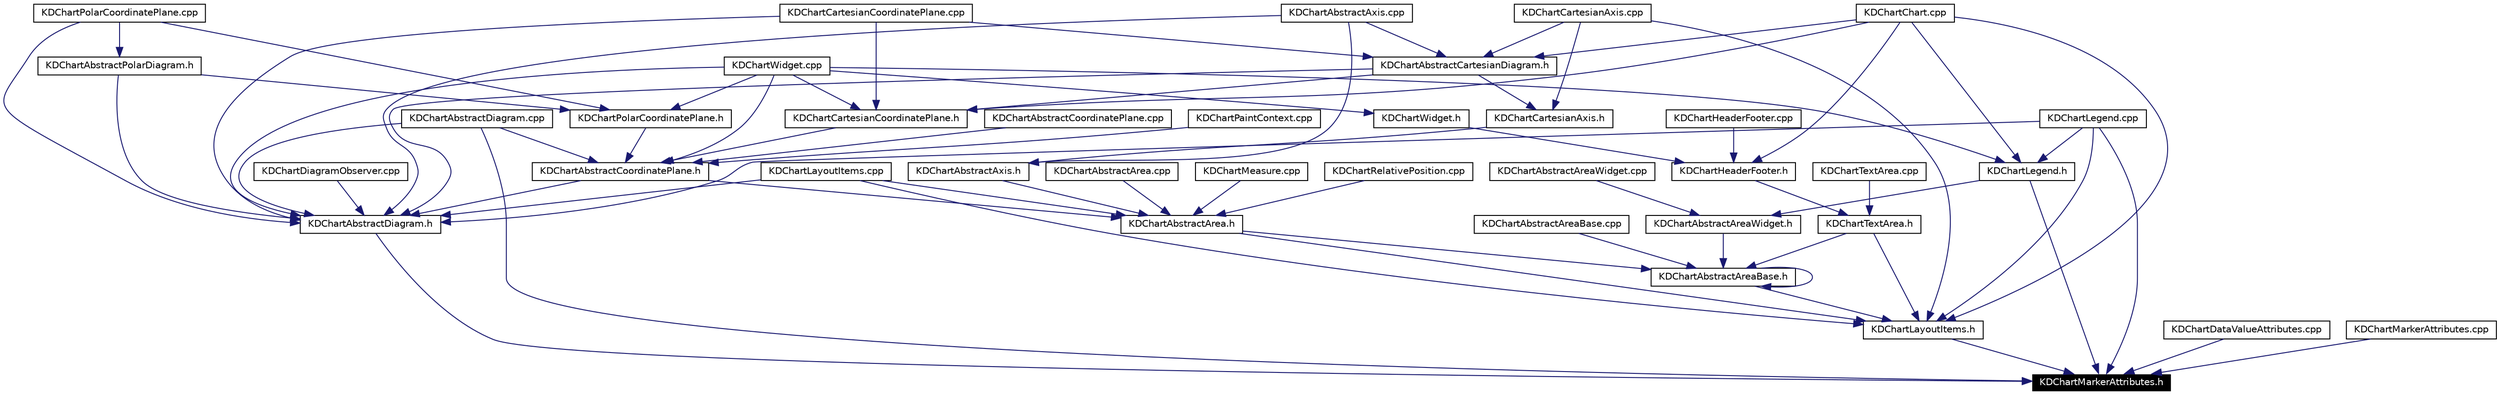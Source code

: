 digraph G
{
  edge [fontname="Helvetica",fontsize=10,labelfontname="Helvetica",labelfontsize=10];
  node [fontname="Helvetica",fontsize=10,shape=record];
  Node2165 [label="KDChartMarkerAttributes.h",height=0.2,width=0.4,color="white", fillcolor="black", style="filled" fontcolor="white"];
  Node2166 -> Node2165 [color="midnightblue",fontsize=10,style="solid",fontname="Helvetica"];
  Node2166 [label="KDChartLayoutItems.h",height=0.2,width=0.4,color="black",URL="$_k_d_chart_layout_items_8h.html"];
  Node2167 -> Node2166 [color="midnightblue",fontsize=10,style="solid",fontname="Helvetica"];
  Node2167 [label="KDChartAbstractAreaBase.h",height=0.2,width=0.4,color="black",URL="$_k_d_chart_abstract_area_base_8h.html"];
  Node2168 -> Node2167 [color="midnightblue",fontsize=10,style="solid",fontname="Helvetica"];
  Node2168 [label="KDChartAbstractArea.h",height=0.2,width=0.4,color="black",URL="$_k_d_chart_abstract_area_8h.html"];
  Node2169 -> Node2168 [color="midnightblue",fontsize=10,style="solid",fontname="Helvetica"];
  Node2169 [label="KDChartAbstractArea.cpp",height=0.2,width=0.4,color="black",URL="$_k_d_chart_abstract_area_8cpp.html"];
  Node2170 -> Node2168 [color="midnightblue",fontsize=10,style="solid",fontname="Helvetica"];
  Node2170 [label="KDChartAbstractAxis.h",height=0.2,width=0.4,color="black",URL="$_k_d_chart_abstract_axis_8h.html"];
  Node2171 -> Node2170 [color="midnightblue",fontsize=10,style="solid",fontname="Helvetica"];
  Node2171 [label="KDChartAbstractAxis.cpp",height=0.2,width=0.4,color="black",URL="$_k_d_chart_abstract_axis_8cpp.html"];
  Node2172 -> Node2170 [color="midnightblue",fontsize=10,style="solid",fontname="Helvetica"];
  Node2172 [label="KDChartCartesianAxis.h",height=0.2,width=0.4,color="black",URL="$_k_d_chart_cartesian_axis_8h.html"];
  Node2173 -> Node2172 [color="midnightblue",fontsize=10,style="solid",fontname="Helvetica"];
  Node2173 [label="KDChartAbstractCartesianDiagram.h",height=0.2,width=0.4,color="black",URL="$_k_d_chart_abstract_cartesian_diagram_8h.html"];
  Node2171 -> Node2173 [color="midnightblue",fontsize=10,style="solid",fontname="Helvetica"];
  Node2177 -> Node2173 [color="midnightblue",fontsize=10,style="solid",fontname="Helvetica"];
  Node2177 [label="KDChartCartesianAxis.cpp",height=0.2,width=0.4,color="black",URL="$_k_d_chart_cartesian_axis_8cpp.html"];
  Node2180 -> Node2173 [color="midnightblue",fontsize=10,style="solid",fontname="Helvetica"];
  Node2180 [label="KDChartCartesianCoordinatePlane.cpp",height=0.2,width=0.4,color="black",URL="$_k_d_chart_cartesian_coordinate_plane_8cpp.html"];
  Node2181 -> Node2173 [color="midnightblue",fontsize=10,style="solid",fontname="Helvetica"];
  Node2181 [label="KDChartChart.cpp",height=0.2,width=0.4,color="black",URL="$_k_d_chart_chart_8cpp.html"];
  Node2177 -> Node2172 [color="midnightblue",fontsize=10,style="solid",fontname="Helvetica"];
  Node2183 -> Node2168 [color="midnightblue",fontsize=10,style="solid",fontname="Helvetica"];
  Node2183 [label="KDChartAbstractCoordinatePlane.h",height=0.2,width=0.4,color="black",URL="$_k_d_chart_abstract_coordinate_plane_8h.html"];
  Node2184 -> Node2183 [color="midnightblue",fontsize=10,style="solid",fontname="Helvetica"];
  Node2184 [label="KDChartCartesianCoordinatePlane.h",height=0.2,width=0.4,color="black",URL="$_k_d_chart_cartesian_coordinate_plane_8h.html"];
  Node2173 -> Node2184 [color="midnightblue",fontsize=10,style="solid",fontname="Helvetica"];
  Node2180 -> Node2184 [color="midnightblue",fontsize=10,style="solid",fontname="Helvetica"];
  Node2181 -> Node2184 [color="midnightblue",fontsize=10,style="solid",fontname="Helvetica"];
  Node2179 -> Node2184 [color="midnightblue",fontsize=10,style="solid",fontname="Helvetica"];
  Node2179 [label="KDChartWidget.cpp",height=0.2,width=0.4,color="black",URL="$_k_d_chart_widget_8cpp.html"];
  Node2185 -> Node2183 [color="midnightblue",fontsize=10,style="solid",fontname="Helvetica"];
  Node2185 [label="KDChartAbstractCoordinatePlane.cpp",height=0.2,width=0.4,color="black",URL="$_k_d_chart_abstract_coordinate_plane_8cpp.html"];
  Node2186 -> Node2183 [color="midnightblue",fontsize=10,style="solid",fontname="Helvetica"];
  Node2186 [label="KDChartAbstractDiagram.cpp",height=0.2,width=0.4,color="black",URL="$_k_d_chart_abstract_diagram_8cpp.html"];
  Node2187 -> Node2183 [color="midnightblue",fontsize=10,style="solid",fontname="Helvetica"];
  Node2187 [label="KDChartPolarCoordinatePlane.h",height=0.2,width=0.4,color="black",URL="$_k_d_chart_polar_coordinate_plane_8h.html"];
  Node2188 -> Node2187 [color="midnightblue",fontsize=10,style="solid",fontname="Helvetica"];
  Node2188 [label="KDChartAbstractPolarDiagram.h",height=0.2,width=0.4,color="black",URL="$_k_d_chart_abstract_polar_diagram_8h.html"];
  Node2196 -> Node2188 [color="midnightblue",fontsize=10,style="solid",fontname="Helvetica"];
  Node2196 [label="KDChartPolarCoordinatePlane.cpp",height=0.2,width=0.4,color="black",URL="$_k_d_chart_polar_coordinate_plane_8cpp.html"];
  Node2196 -> Node2187 [color="midnightblue",fontsize=10,style="solid",fontname="Helvetica"];
  Node2179 -> Node2187 [color="midnightblue",fontsize=10,style="solid",fontname="Helvetica"];
  Node2199 -> Node2183 [color="midnightblue",fontsize=10,style="solid",fontname="Helvetica"];
  Node2199 [label="KDChartPaintContext.cpp",height=0.2,width=0.4,color="black",URL="$_k_d_chart_paint_context_8cpp.html"];
  Node2179 -> Node2183 [color="midnightblue",fontsize=10,style="solid",fontname="Helvetica"];
  Node2200 -> Node2168 [color="midnightblue",fontsize=10,style="solid",fontname="Helvetica"];
  Node2200 [label="KDChartLayoutItems.cpp",height=0.2,width=0.4,color="black",URL="$_k_d_chart_layout_items_8cpp.html"];
  Node2201 -> Node2168 [color="midnightblue",fontsize=10,style="solid",fontname="Helvetica"];
  Node2201 [label="KDChartMeasure.cpp",height=0.2,width=0.4,color="black",URL="$_k_d_chart_measure_8cpp.html"];
  Node2202 -> Node2168 [color="midnightblue",fontsize=10,style="solid",fontname="Helvetica"];
  Node2202 [label="KDChartRelativePosition.cpp",height=0.2,width=0.4,color="black",URL="$_k_d_chart_relative_position_8cpp.html"];
  Node2167 -> Node2167 [color="midnightblue",fontsize=10,style="solid",fontname="Helvetica"];
  Node2203 -> Node2167 [color="midnightblue",fontsize=10,style="solid",fontname="Helvetica"];
  Node2203 [label="KDChartAbstractAreaBase.cpp",height=0.2,width=0.4,color="black",URL="$_k_d_chart_abstract_area_base_8cpp.html"];
  Node2204 -> Node2167 [color="midnightblue",fontsize=10,style="solid",fontname="Helvetica"];
  Node2204 [label="KDChartAbstractAreaWidget.h",height=0.2,width=0.4,color="black",URL="$_k_d_chart_abstract_area_widget_8h.html"];
  Node2205 -> Node2204 [color="midnightblue",fontsize=10,style="solid",fontname="Helvetica"];
  Node2205 [label="KDChartAbstractAreaWidget.cpp",height=0.2,width=0.4,color="black",URL="$_k_d_chart_abstract_area_widget_8cpp.html"];
  Node2206 -> Node2204 [color="midnightblue",fontsize=10,style="solid",fontname="Helvetica"];
  Node2206 [label="KDChartLegend.h",height=0.2,width=0.4,color="black",URL="$_k_d_chart_legend_8h.html"];
  Node2181 -> Node2206 [color="midnightblue",fontsize=10,style="solid",fontname="Helvetica"];
  Node2207 -> Node2206 [color="midnightblue",fontsize=10,style="solid",fontname="Helvetica"];
  Node2207 [label="KDChartLegend.cpp",height=0.2,width=0.4,color="black",URL="$_k_d_chart_legend_8cpp.html"];
  Node2179 -> Node2206 [color="midnightblue",fontsize=10,style="solid",fontname="Helvetica"];
  Node2208 -> Node2167 [color="midnightblue",fontsize=10,style="solid",fontname="Helvetica"];
  Node2208 [label="KDChartTextArea.h",height=0.2,width=0.4,color="black",URL="$_k_d_chart_text_area_8h.html"];
  Node2209 -> Node2208 [color="midnightblue",fontsize=10,style="solid",fontname="Helvetica"];
  Node2209 [label="KDChartHeaderFooter.h",height=0.2,width=0.4,color="black",URL="$_k_d_chart_header_footer_8h.html"];
  Node2181 -> Node2209 [color="midnightblue",fontsize=10,style="solid",fontname="Helvetica"];
  Node2210 -> Node2209 [color="midnightblue",fontsize=10,style="solid",fontname="Helvetica"];
  Node2210 [label="KDChartHeaderFooter.cpp",height=0.2,width=0.4,color="black",URL="$_k_d_chart_header_footer_8cpp.html"];
  Node2211 -> Node2209 [color="midnightblue",fontsize=10,style="solid",fontname="Helvetica"];
  Node2211 [label="KDChartWidget.h",height=0.2,width=0.4,color="black",URL="$_k_d_chart_widget_8h.html"];
  Node2179 -> Node2211 [color="midnightblue",fontsize=10,style="solid",fontname="Helvetica"];
  Node2212 -> Node2208 [color="midnightblue",fontsize=10,style="solid",fontname="Helvetica"];
  Node2212 [label="KDChartTextArea.cpp",height=0.2,width=0.4,color="black",URL="$_k_d_chart_text_area_8cpp.html"];
  Node2168 -> Node2166 [color="midnightblue",fontsize=10,style="solid",fontname="Helvetica"];
  Node2177 -> Node2166 [color="midnightblue",fontsize=10,style="solid",fontname="Helvetica"];
  Node2208 -> Node2166 [color="midnightblue",fontsize=10,style="solid",fontname="Helvetica"];
  Node2181 -> Node2166 [color="midnightblue",fontsize=10,style="solid",fontname="Helvetica"];
  Node2200 -> Node2166 [color="midnightblue",fontsize=10,style="solid",fontname="Helvetica"];
  Node2207 -> Node2166 [color="midnightblue",fontsize=10,style="solid",fontname="Helvetica"];
  Node2213 -> Node2165 [color="midnightblue",fontsize=10,style="solid",fontname="Helvetica"];
  Node2213 [label="KDChartAbstractDiagram.h",height=0.2,width=0.4,color="black",URL="$_k_d_chart_abstract_diagram_8h.html"];
  Node2171 -> Node2213 [color="midnightblue",fontsize=10,style="solid",fontname="Helvetica"];
  Node2183 -> Node2213 [color="midnightblue",fontsize=10,style="solid",fontname="Helvetica"];
  Node2173 -> Node2213 [color="midnightblue",fontsize=10,style="solid",fontname="Helvetica"];
  Node2186 -> Node2213 [color="midnightblue",fontsize=10,style="solid",fontname="Helvetica"];
  Node2188 -> Node2213 [color="midnightblue",fontsize=10,style="solid",fontname="Helvetica"];
  Node2180 -> Node2213 [color="midnightblue",fontsize=10,style="solid",fontname="Helvetica"];
  Node2214 -> Node2213 [color="midnightblue",fontsize=10,style="solid",fontname="Helvetica"];
  Node2214 [label="KDChartDiagramObserver.cpp",height=0.2,width=0.4,color="black",URL="$_k_d_chart_diagram_observer_8cpp.html"];
  Node2200 -> Node2213 [color="midnightblue",fontsize=10,style="solid",fontname="Helvetica"];
  Node2207 -> Node2213 [color="midnightblue",fontsize=10,style="solid",fontname="Helvetica"];
  Node2196 -> Node2213 [color="midnightblue",fontsize=10,style="solid",fontname="Helvetica"];
  Node2179 -> Node2213 [color="midnightblue",fontsize=10,style="solid",fontname="Helvetica"];
  Node2186 -> Node2165 [color="midnightblue",fontsize=10,style="solid",fontname="Helvetica"];
  Node2206 -> Node2165 [color="midnightblue",fontsize=10,style="solid",fontname="Helvetica"];
  Node2215 -> Node2165 [color="midnightblue",fontsize=10,style="solid",fontname="Helvetica"];
  Node2215 [label="KDChartDataValueAttributes.cpp",height=0.2,width=0.4,color="black",URL="$_k_d_chart_data_value_attributes_8cpp.html"];
  Node2207 -> Node2165 [color="midnightblue",fontsize=10,style="solid",fontname="Helvetica"];
  Node2216 -> Node2165 [color="midnightblue",fontsize=10,style="solid",fontname="Helvetica"];
  Node2216 [label="KDChartMarkerAttributes.cpp",height=0.2,width=0.4,color="black",URL="$_k_d_chart_marker_attributes_8cpp.html"];
}
